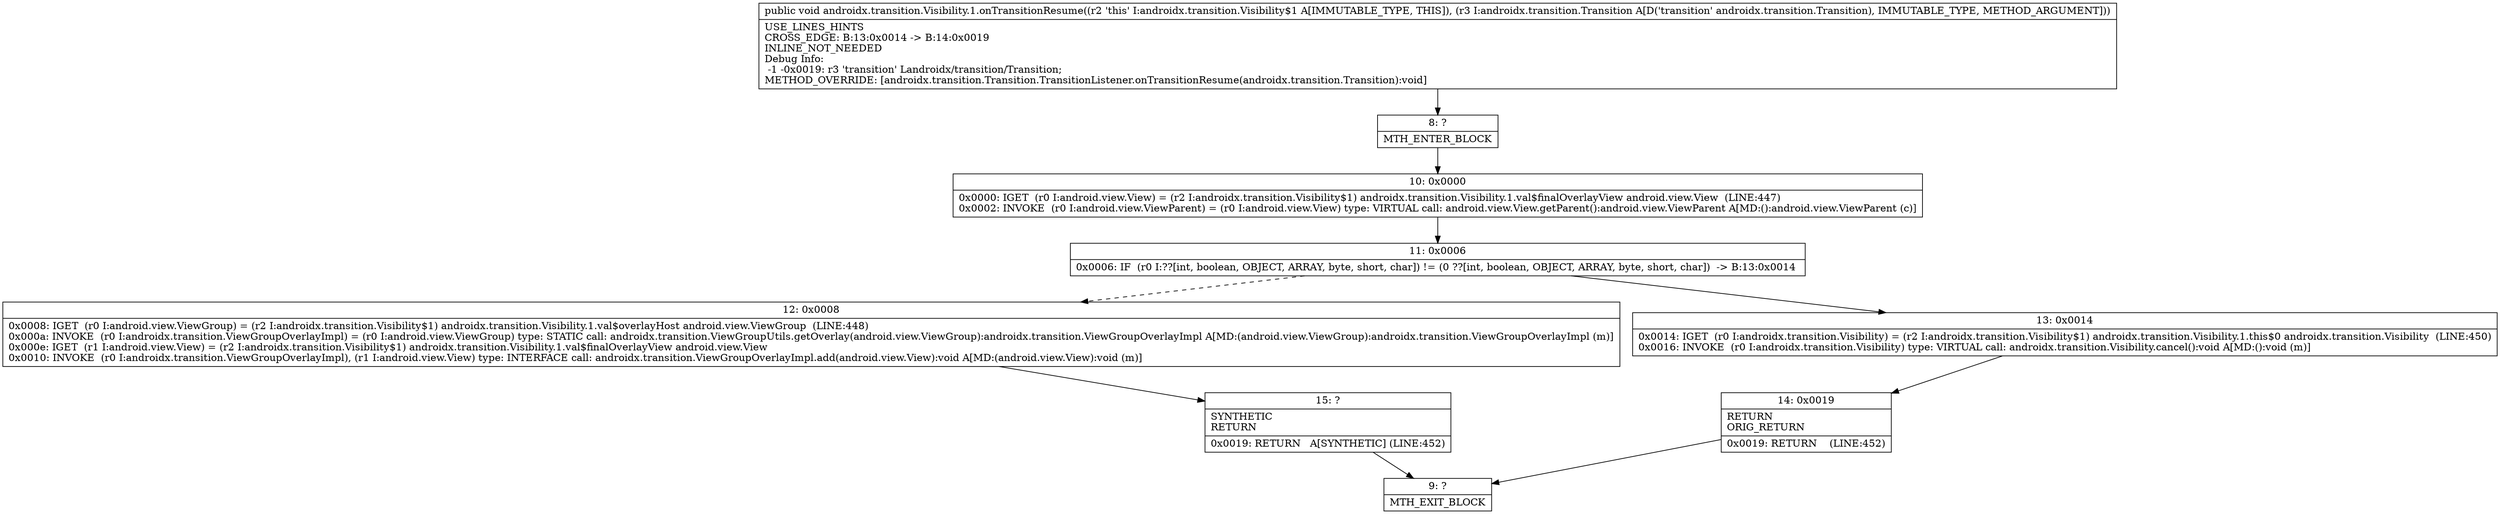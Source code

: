 digraph "CFG forandroidx.transition.Visibility.1.onTransitionResume(Landroidx\/transition\/Transition;)V" {
Node_8 [shape=record,label="{8\:\ ?|MTH_ENTER_BLOCK\l}"];
Node_10 [shape=record,label="{10\:\ 0x0000|0x0000: IGET  (r0 I:android.view.View) = (r2 I:androidx.transition.Visibility$1) androidx.transition.Visibility.1.val$finalOverlayView android.view.View  (LINE:447)\l0x0002: INVOKE  (r0 I:android.view.ViewParent) = (r0 I:android.view.View) type: VIRTUAL call: android.view.View.getParent():android.view.ViewParent A[MD:():android.view.ViewParent (c)]\l}"];
Node_11 [shape=record,label="{11\:\ 0x0006|0x0006: IF  (r0 I:??[int, boolean, OBJECT, ARRAY, byte, short, char]) != (0 ??[int, boolean, OBJECT, ARRAY, byte, short, char])  \-\> B:13:0x0014 \l}"];
Node_12 [shape=record,label="{12\:\ 0x0008|0x0008: IGET  (r0 I:android.view.ViewGroup) = (r2 I:androidx.transition.Visibility$1) androidx.transition.Visibility.1.val$overlayHost android.view.ViewGroup  (LINE:448)\l0x000a: INVOKE  (r0 I:androidx.transition.ViewGroupOverlayImpl) = (r0 I:android.view.ViewGroup) type: STATIC call: androidx.transition.ViewGroupUtils.getOverlay(android.view.ViewGroup):androidx.transition.ViewGroupOverlayImpl A[MD:(android.view.ViewGroup):androidx.transition.ViewGroupOverlayImpl (m)]\l0x000e: IGET  (r1 I:android.view.View) = (r2 I:androidx.transition.Visibility$1) androidx.transition.Visibility.1.val$finalOverlayView android.view.View \l0x0010: INVOKE  (r0 I:androidx.transition.ViewGroupOverlayImpl), (r1 I:android.view.View) type: INTERFACE call: androidx.transition.ViewGroupOverlayImpl.add(android.view.View):void A[MD:(android.view.View):void (m)]\l}"];
Node_15 [shape=record,label="{15\:\ ?|SYNTHETIC\lRETURN\l|0x0019: RETURN   A[SYNTHETIC] (LINE:452)\l}"];
Node_9 [shape=record,label="{9\:\ ?|MTH_EXIT_BLOCK\l}"];
Node_13 [shape=record,label="{13\:\ 0x0014|0x0014: IGET  (r0 I:androidx.transition.Visibility) = (r2 I:androidx.transition.Visibility$1) androidx.transition.Visibility.1.this$0 androidx.transition.Visibility  (LINE:450)\l0x0016: INVOKE  (r0 I:androidx.transition.Visibility) type: VIRTUAL call: androidx.transition.Visibility.cancel():void A[MD:():void (m)]\l}"];
Node_14 [shape=record,label="{14\:\ 0x0019|RETURN\lORIG_RETURN\l|0x0019: RETURN    (LINE:452)\l}"];
MethodNode[shape=record,label="{public void androidx.transition.Visibility.1.onTransitionResume((r2 'this' I:androidx.transition.Visibility$1 A[IMMUTABLE_TYPE, THIS]), (r3 I:androidx.transition.Transition A[D('transition' androidx.transition.Transition), IMMUTABLE_TYPE, METHOD_ARGUMENT]))  | USE_LINES_HINTS\lCROSS_EDGE: B:13:0x0014 \-\> B:14:0x0019\lINLINE_NOT_NEEDED\lDebug Info:\l  \-1 \-0x0019: r3 'transition' Landroidx\/transition\/Transition;\lMETHOD_OVERRIDE: [androidx.transition.Transition.TransitionListener.onTransitionResume(androidx.transition.Transition):void]\l}"];
MethodNode -> Node_8;Node_8 -> Node_10;
Node_10 -> Node_11;
Node_11 -> Node_12[style=dashed];
Node_11 -> Node_13;
Node_12 -> Node_15;
Node_15 -> Node_9;
Node_13 -> Node_14;
Node_14 -> Node_9;
}

